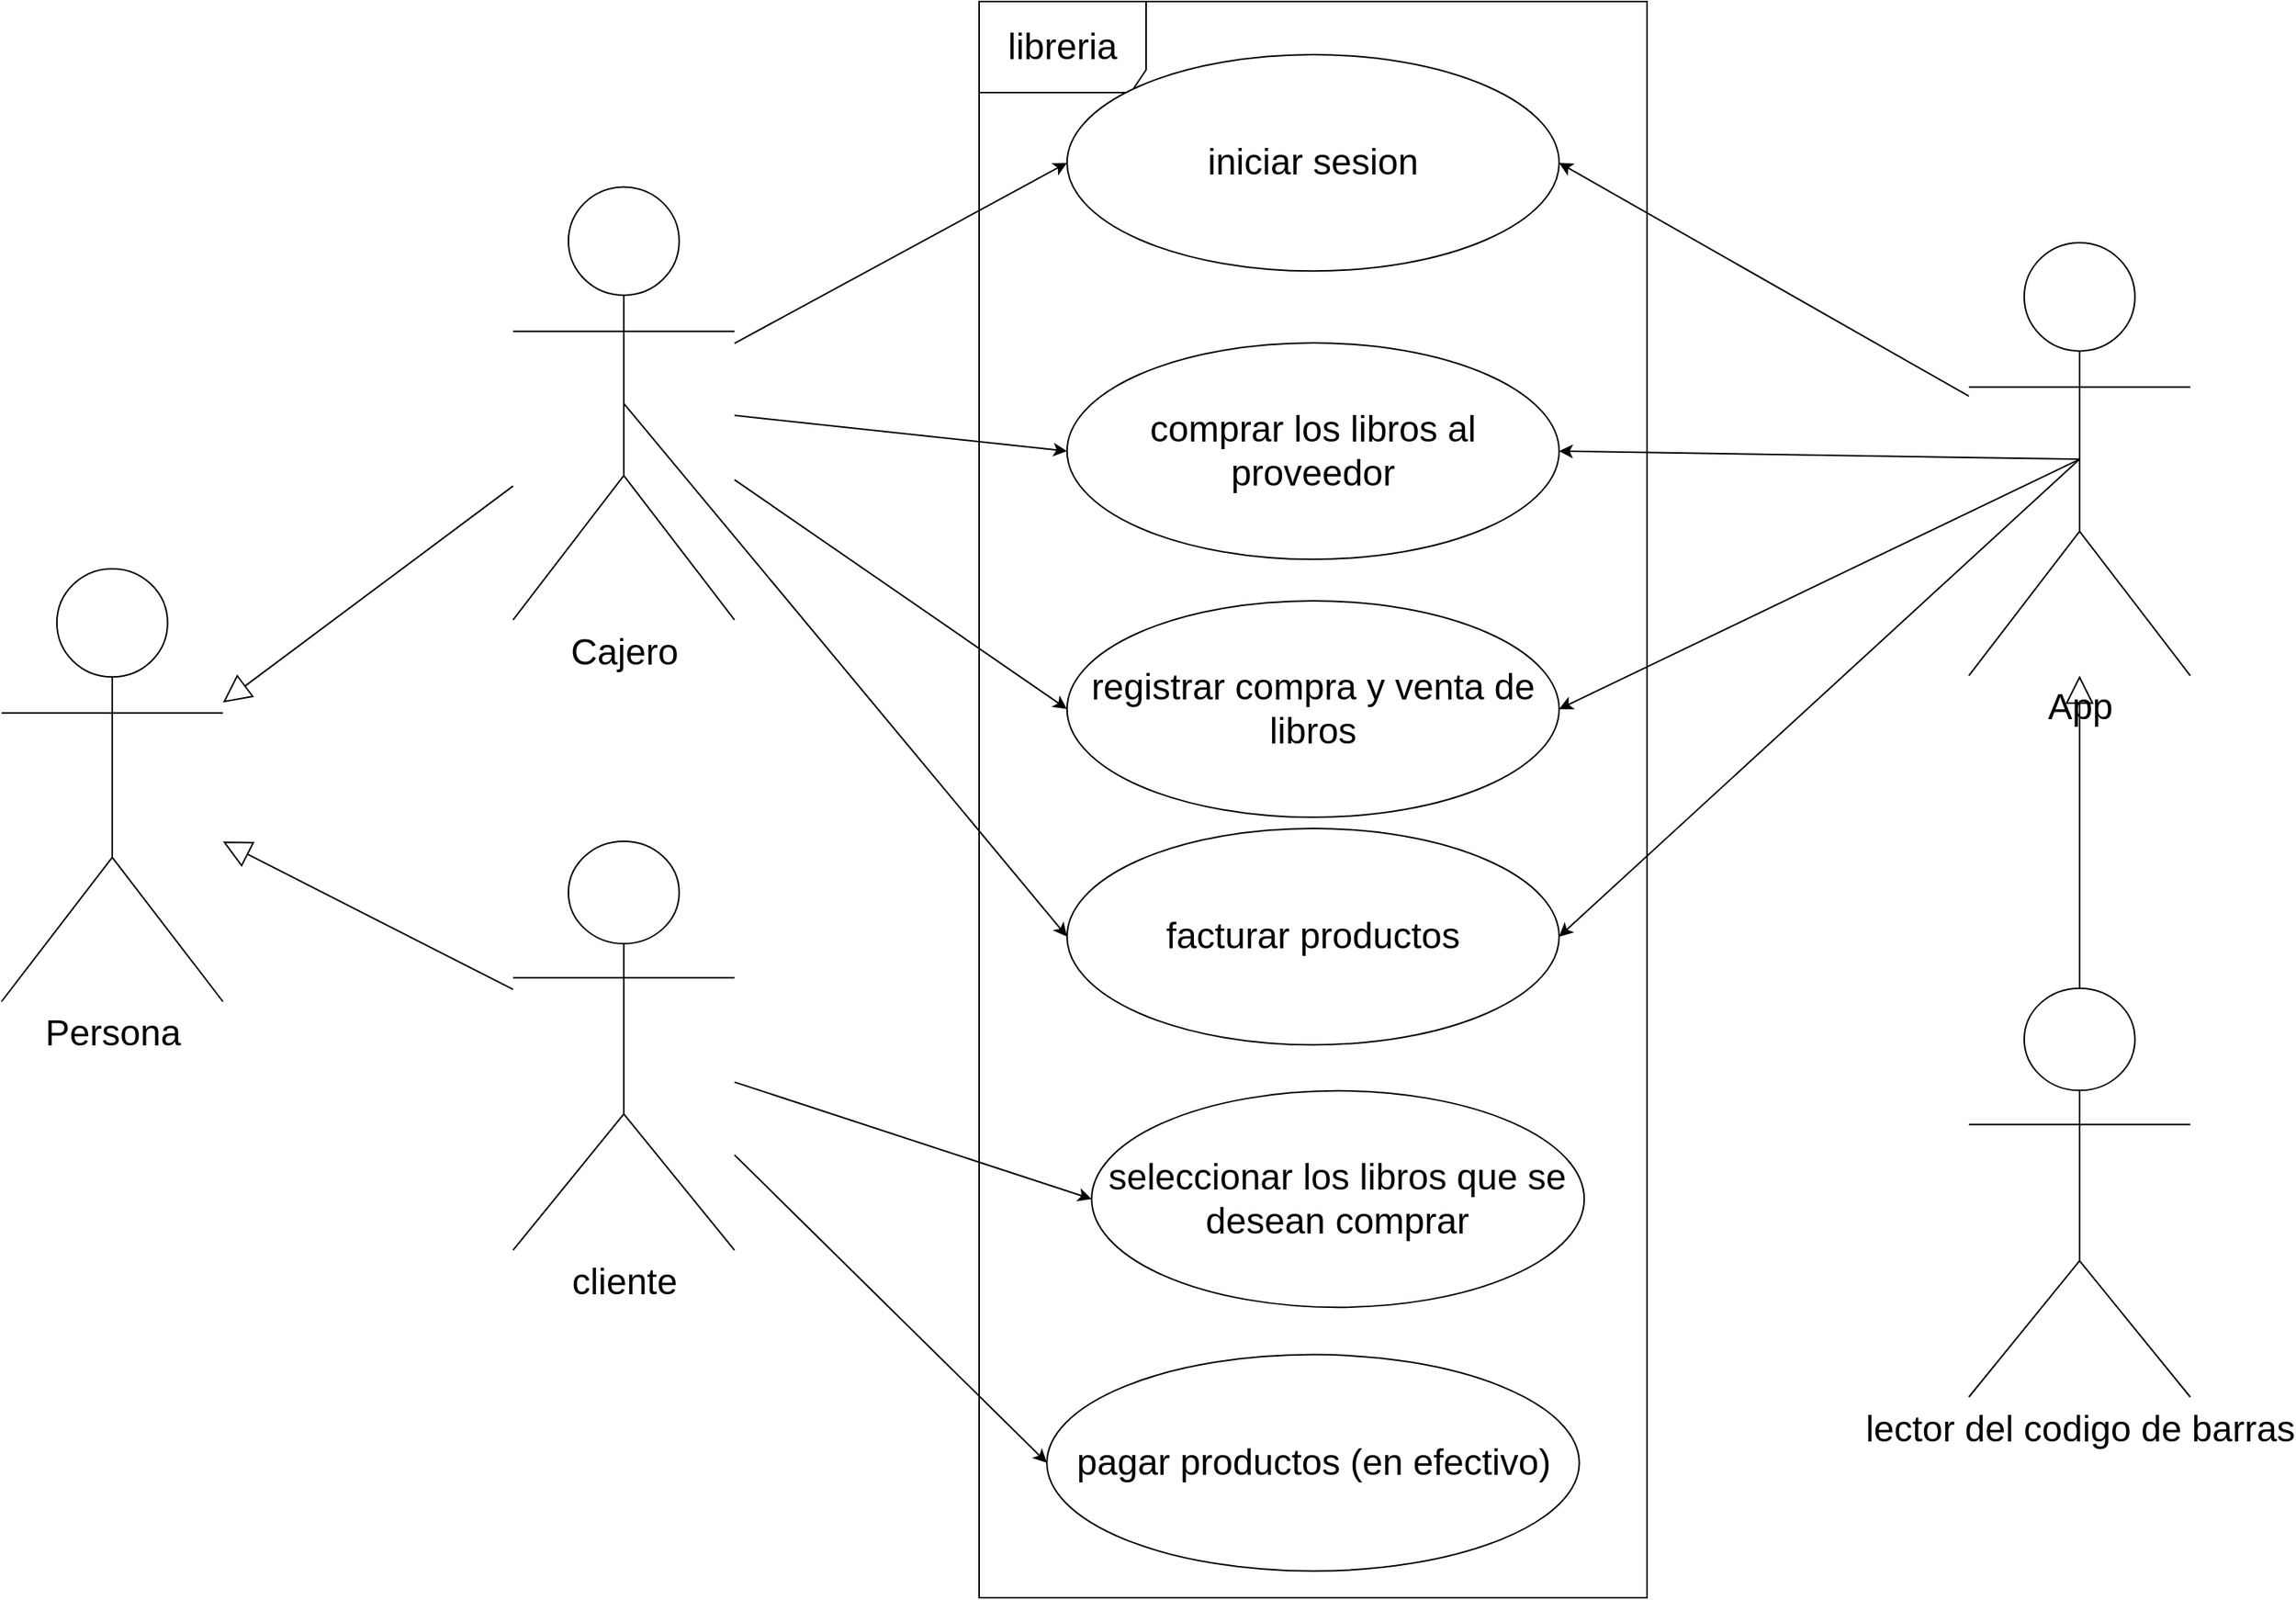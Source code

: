 <mxfile>
    <diagram id="0ah-ZE3_hQZIdCWU6Kfd" name="Page-1">
        <mxGraphModel dx="2841" dy="2227" grid="0" gridSize="10" guides="1" tooltips="1" connect="1" arrows="1" fold="1" page="1" pageScale="1" pageWidth="850" pageHeight="1100" math="0" shadow="0">
            <root>
                <mxCell id="0"/>
                <mxCell id="1" parent="0"/>
                <mxCell id="80" style="edgeStyle=none;html=1;entryX=0;entryY=0.5;entryDx=0;entryDy=0;fontSize=24;" parent="1" source="81" target="100" edge="1">
                    <mxGeometry relative="1" as="geometry"/>
                </mxCell>
                <mxCell id="81" value="&lt;font style=&quot;font-size: 24px;&quot;&gt;cliente&lt;/font&gt;" style="shape=umlActor;verticalLabelPosition=bottom;verticalAlign=top;html=1;container=0;" parent="1" vertex="1">
                    <mxGeometry x="-411.001" y="-520.44" width="145.862" height="269.434" as="geometry"/>
                </mxCell>
                <mxCell id="82" style="edgeStyle=none;html=1;exitX=0.5;exitY=0.5;exitDx=0;exitDy=0;exitPerimeter=0;entryX=0;entryY=0.5;entryDx=0;entryDy=0;fontSize=24;" parent="1" source="84" target="101" edge="1">
                    <mxGeometry relative="1" as="geometry"/>
                </mxCell>
                <mxCell id="83" style="edgeStyle=none;html=1;entryX=0;entryY=0.5;entryDx=0;entryDy=0;" parent="1" source="84" target="102" edge="1">
                    <mxGeometry relative="1" as="geometry"/>
                </mxCell>
                <mxCell id="84" value="&lt;font style=&quot;font-size: 24px;&quot;&gt;Cajero&lt;/font&gt;" style="shape=umlActor;verticalLabelPosition=bottom;verticalAlign=top;html=1;container=0;" parent="1" vertex="1">
                    <mxGeometry x="-411.001" y="-951.756" width="145.862" height="285.283" as="geometry"/>
                </mxCell>
                <mxCell id="85" style="edgeStyle=none;html=1;entryX=1;entryY=0.5;entryDx=0;entryDy=0;fontSize=24;exitX=0.5;exitY=0.5;exitDx=0;exitDy=0;exitPerimeter=0;" parent="1" source="87" target="101" edge="1">
                    <mxGeometry relative="1" as="geometry"/>
                </mxCell>
                <mxCell id="86" style="edgeStyle=none;html=1;entryX=1;entryY=0.5;entryDx=0;entryDy=0;" parent="1" source="87" target="102" edge="1">
                    <mxGeometry relative="1" as="geometry">
                        <mxPoint x="269.0" y="-961.0" as="targetPoint"/>
                    </mxGeometry>
                </mxCell>
                <mxCell id="87" value="&lt;font style=&quot;font-size: 24px;&quot;&gt;App&lt;/font&gt;" style="shape=umlActor;verticalLabelPosition=bottom;verticalAlign=top;html=1;container=0;" parent="1" vertex="1">
                    <mxGeometry x="547.998" y="-914.996" width="145.862" height="285.283" as="geometry"/>
                </mxCell>
                <mxCell id="89" value="&lt;font style=&quot;font-size: 24px;&quot;&gt;lector del codigo de barras&lt;/font&gt;" style="shape=umlActor;verticalLabelPosition=bottom;verticalAlign=top;html=1;container=0;" parent="1" vertex="1">
                    <mxGeometry x="547.998" y="-423.684" width="145.862" height="269.434" as="geometry"/>
                </mxCell>
                <mxCell id="90" value="&lt;font style=&quot;font-size: 24px;&quot;&gt;seleccionar los libros que se desean comprar&lt;/font&gt;" style="ellipse;whiteSpace=wrap;html=1;container=0;" parent="1" vertex="1">
                    <mxGeometry x="-29.86" y="-356.07" width="324.48" height="142.64" as="geometry"/>
                </mxCell>
                <mxCell id="91" style="edgeStyle=none;html=1;entryX=0;entryY=0.5;entryDx=0;entryDy=0;" parent="1" source="81" target="90" edge="1">
                    <mxGeometry relative="1" as="geometry">
                        <mxPoint x="56.931" y="-173.736" as="targetPoint"/>
                    </mxGeometry>
                </mxCell>
                <mxCell id="92" value="&lt;font style=&quot;font-size: 24px;&quot;&gt;registrar compra y venta de libros&lt;/font&gt;" style="ellipse;whiteSpace=wrap;html=1;container=0;" parent="1" vertex="1">
                    <mxGeometry x="-46.07" y="-678.998" width="324.138" height="142.642" as="geometry"/>
                </mxCell>
                <mxCell id="93" style="edgeStyle=none;html=1;entryX=0;entryY=0.5;entryDx=0;entryDy=0;" parent="1" source="84" target="92" edge="1">
                    <mxGeometry relative="1" as="geometry"/>
                </mxCell>
                <mxCell id="94" style="edgeStyle=none;html=1;exitX=0.5;exitY=0.5;exitDx=0;exitDy=0;exitPerimeter=0;entryX=1;entryY=0.5;entryDx=0;entryDy=0;" parent="1" source="87" target="92" edge="1">
                    <mxGeometry relative="1" as="geometry"/>
                </mxCell>
                <mxCell id="95" value="&lt;font style=&quot;font-size: 24px;&quot;&gt;comprar los libros al proveedor&lt;/font&gt;" style="ellipse;whiteSpace=wrap;html=1;container=0;" parent="1" vertex="1">
                    <mxGeometry x="-46.07" y="-849.004" width="324.138" height="142.642" as="geometry"/>
                </mxCell>
                <mxCell id="96" style="edgeStyle=none;html=1;entryX=0;entryY=0.5;entryDx=0;entryDy=0;" parent="1" source="84" target="95" edge="1">
                    <mxGeometry relative="1" as="geometry"/>
                </mxCell>
                <mxCell id="97" style="edgeStyle=none;html=1;exitX=0.5;exitY=0.5;exitDx=0;exitDy=0;exitPerimeter=0;entryX=1;entryY=0.5;entryDx=0;entryDy=0;" parent="1" source="87" target="95" edge="1">
                    <mxGeometry relative="1" as="geometry"/>
                </mxCell>
                <mxCell id="98" value="&lt;font style=&quot;font-size: 24px;&quot;&gt;libreria&lt;/font&gt;" style="shape=umlFrame;whiteSpace=wrap;html=1;width=110;height=60;container=0;" parent="1" vertex="1">
                    <mxGeometry x="-104" y="-1074" width="440" height="1052" as="geometry"/>
                </mxCell>
                <mxCell id="99" value="&lt;font style=&quot;font-size: 24px;&quot;&gt;Persona&lt;/font&gt;" style="shape=umlActor;verticalLabelPosition=bottom;verticalAlign=top;html=1;container=0;" parent="1" vertex="1">
                    <mxGeometry x="-748" y="-700.157" width="145.862" height="285.283" as="geometry"/>
                </mxCell>
                <mxCell id="100" value="&lt;font style=&quot;font-size: 24px;&quot;&gt;pagar productos (en efectivo)&lt;/font&gt;" style="ellipse;whiteSpace=wrap;html=1;container=0;" parent="1" vertex="1">
                    <mxGeometry x="-59.35" y="-182.22" width="350.69" height="142.64" as="geometry"/>
                </mxCell>
                <mxCell id="101" value="&lt;font style=&quot;font-size: 24px;&quot;&gt;facturar productos&lt;/font&gt;" style="ellipse;whiteSpace=wrap;html=1;container=0;" parent="1" vertex="1">
                    <mxGeometry x="-46.07" y="-528.998" width="324.138" height="142.642" as="geometry"/>
                </mxCell>
                <mxCell id="102" value="&lt;font style=&quot;font-size: 24px;&quot;&gt;iniciar sesion&lt;/font&gt;" style="ellipse;whiteSpace=wrap;html=1;container=0;" parent="1" vertex="1">
                    <mxGeometry x="-46.07" y="-1039.004" width="324.138" height="142.642" as="geometry"/>
                </mxCell>
                <object label="" id="103">
                    <mxCell style="endArrow=block;endSize=16;endFill=0;html=1;" parent="1" edge="1" target="99" source="84">
                        <mxGeometry width="160" relative="1" as="geometry">
                            <mxPoint x="-722" y="-797" as="sourcePoint"/>
                            <mxPoint x="-542" y="-1047" as="targetPoint"/>
                        </mxGeometry>
                    </mxCell>
                </object>
                <object label="" id="104">
                    <mxCell style="endArrow=block;endSize=16;endFill=0;html=1;" edge="1" parent="1" source="81" target="99">
                        <mxGeometry width="160" relative="1" as="geometry">
                            <mxPoint x="-401.001" y="-294.005" as="sourcePoint"/>
                            <mxPoint x="-592.138" y="-151.305" as="targetPoint"/>
                        </mxGeometry>
                    </mxCell>
                </object>
                <object label="" id="105">
                    <mxCell style="endArrow=block;endSize=16;endFill=0;html=1;exitX=0.5;exitY=0;exitDx=0;exitDy=0;exitPerimeter=0;" edge="1" parent="1" source="89" target="87">
                        <mxGeometry width="160" relative="1" as="geometry">
                            <mxPoint x="616.139" y="-419.561" as="sourcePoint"/>
                            <mxPoint x="425.002" y="-516.997" as="targetPoint"/>
                        </mxGeometry>
                    </mxCell>
                </object>
            </root>
        </mxGraphModel>
    </diagram>
</mxfile>